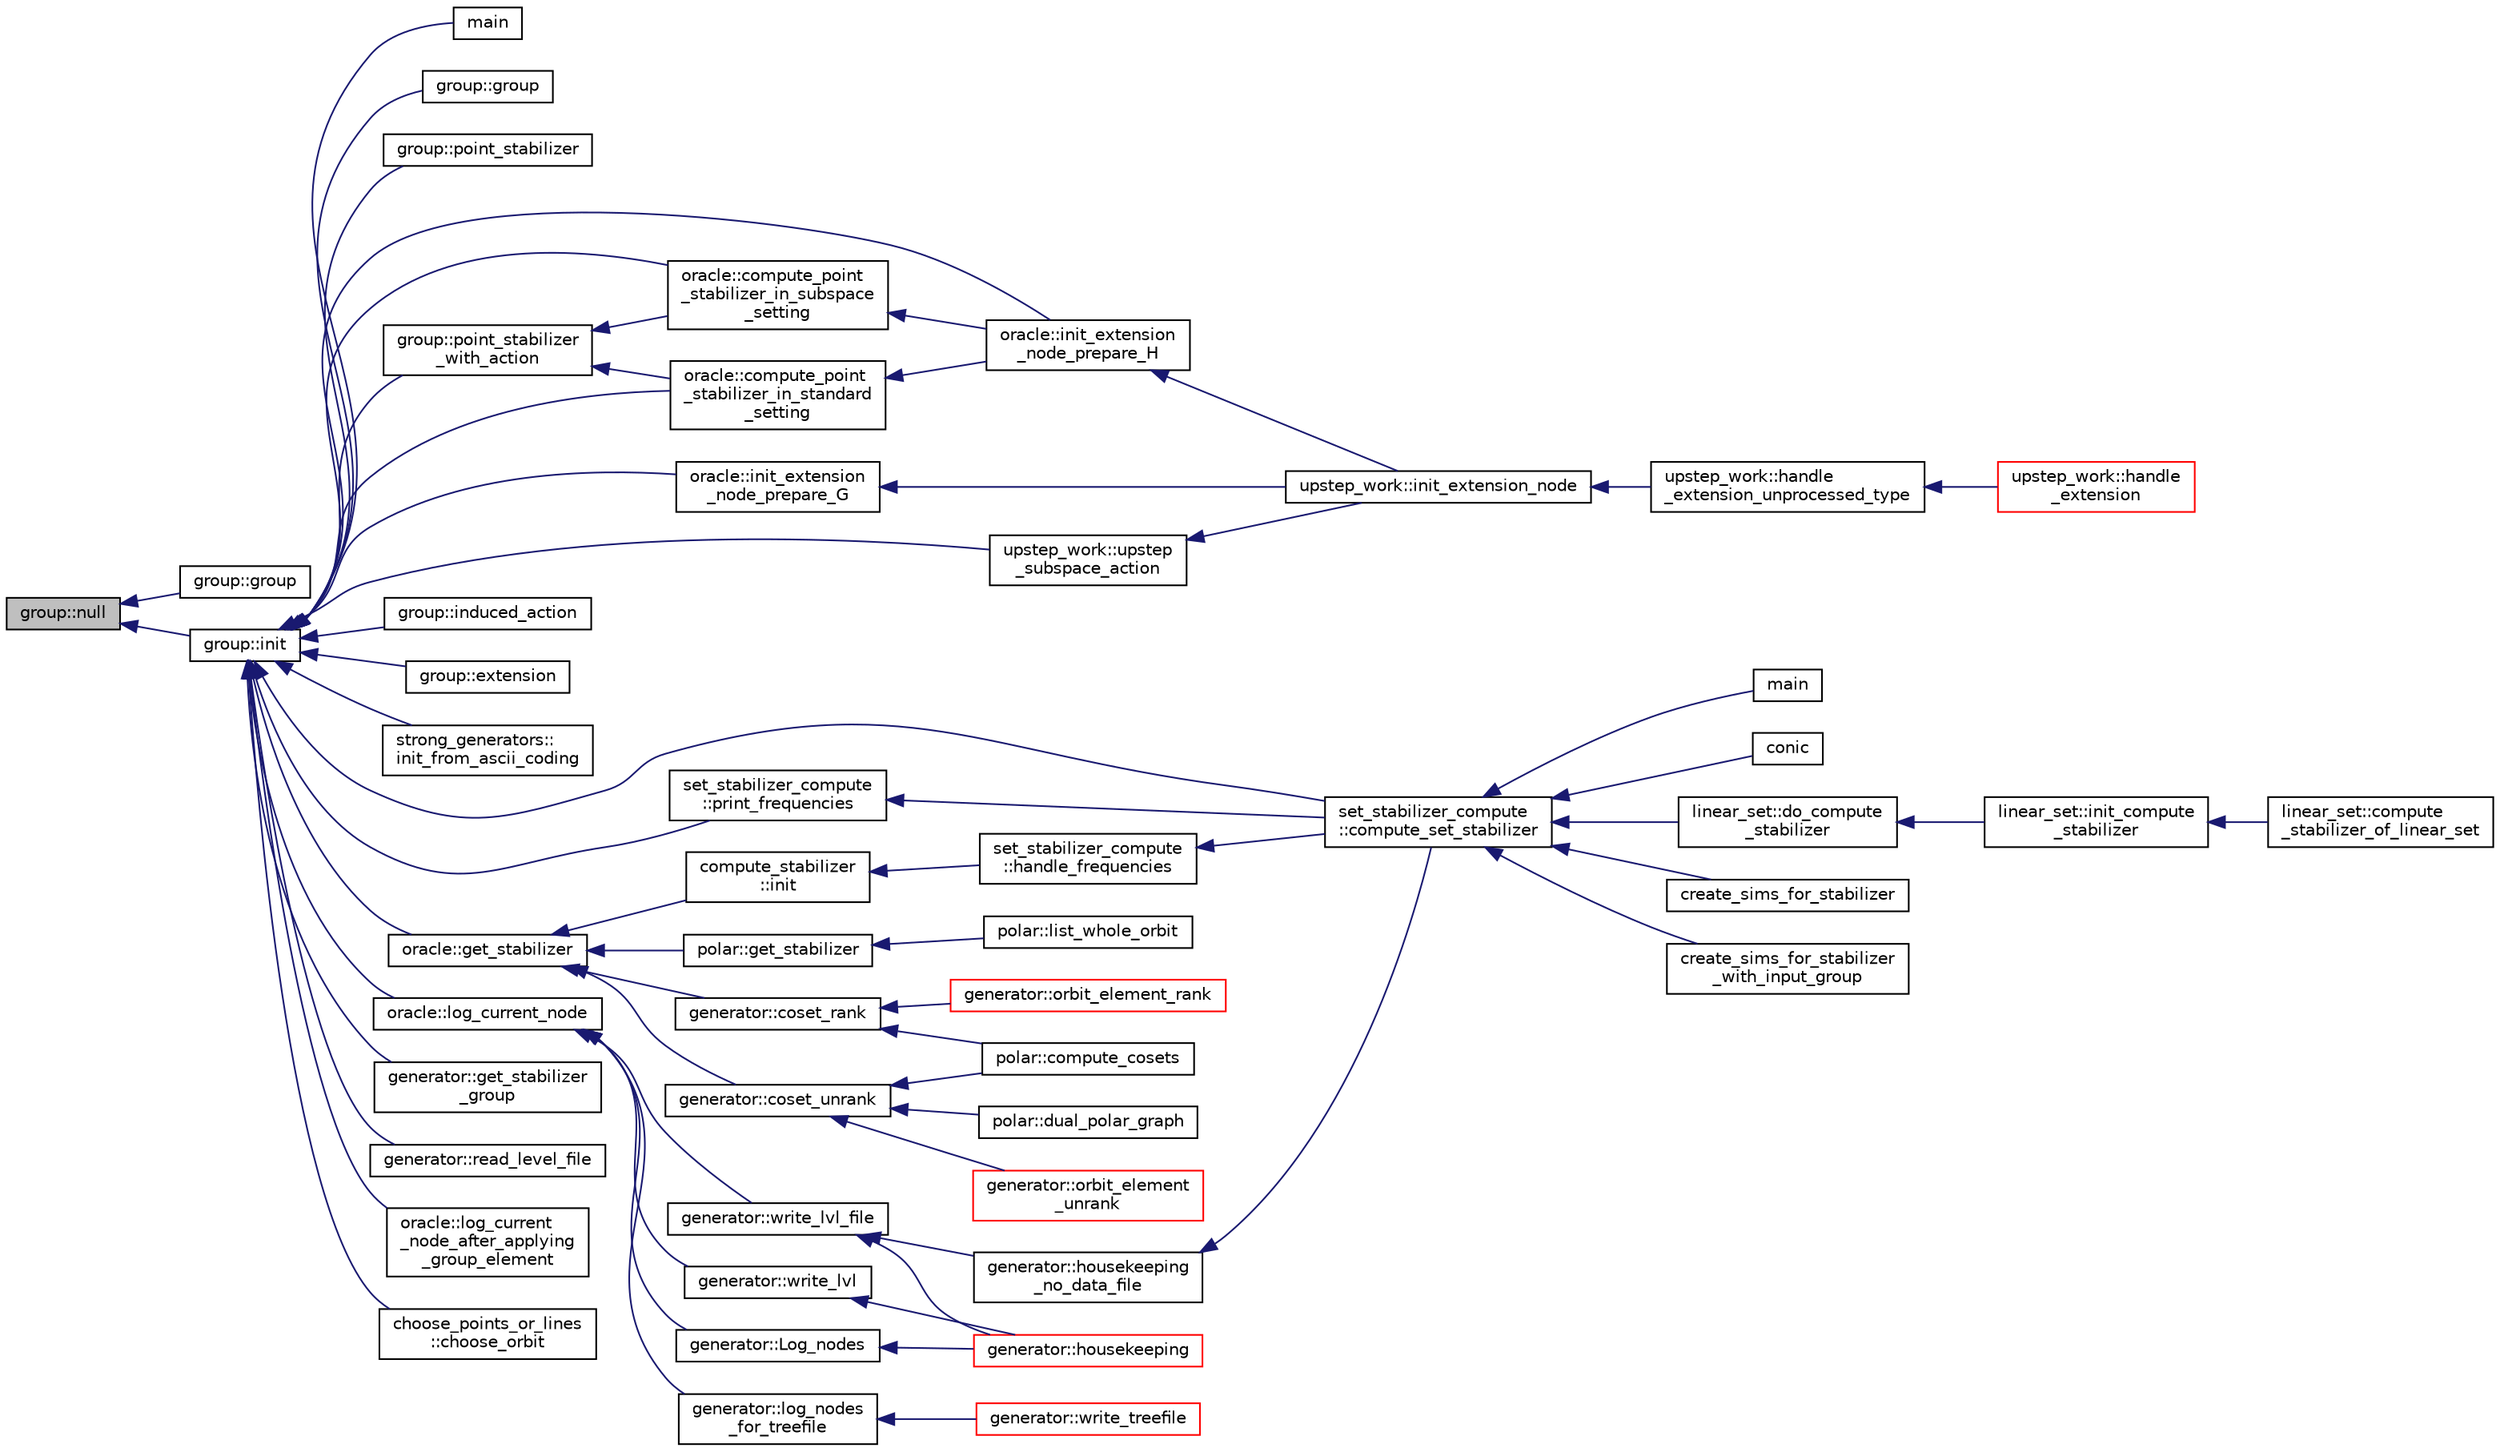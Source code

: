 digraph "group::null"
{
  edge [fontname="Helvetica",fontsize="10",labelfontname="Helvetica",labelfontsize="10"];
  node [fontname="Helvetica",fontsize="10",shape=record];
  rankdir="LR";
  Node1216 [label="group::null",height=0.2,width=0.4,color="black", fillcolor="grey75", style="filled", fontcolor="black"];
  Node1216 -> Node1217 [dir="back",color="midnightblue",fontsize="10",style="solid",fontname="Helvetica"];
  Node1217 [label="group::group",height=0.2,width=0.4,color="black", fillcolor="white", style="filled",URL="$d1/db7/classgroup.html#ad9d5836aea085e5b55ecb077d15a6189"];
  Node1216 -> Node1218 [dir="back",color="midnightblue",fontsize="10",style="solid",fontname="Helvetica"];
  Node1218 [label="group::init",height=0.2,width=0.4,color="black", fillcolor="white", style="filled",URL="$d1/db7/classgroup.html#a9f5de0500658e265332c7f62c0d3962d"];
  Node1218 -> Node1219 [dir="back",color="midnightblue",fontsize="10",style="solid",fontname="Helvetica"];
  Node1219 [label="main",height=0.2,width=0.4,color="black", fillcolor="white", style="filled",URL="$d0/dfc/transpose_8_c.html#a217dbf8b442f20279ea00b898af96f52"];
  Node1218 -> Node1220 [dir="back",color="midnightblue",fontsize="10",style="solid",fontname="Helvetica"];
  Node1220 [label="group::group",height=0.2,width=0.4,color="black", fillcolor="white", style="filled",URL="$d1/db7/classgroup.html#a84a8809f0d07b5ebcd1b8e6273bccc03"];
  Node1218 -> Node1221 [dir="back",color="midnightblue",fontsize="10",style="solid",fontname="Helvetica"];
  Node1221 [label="group::point_stabilizer",height=0.2,width=0.4,color="black", fillcolor="white", style="filled",URL="$d1/db7/classgroup.html#a36f1034ef2d4a7d1e7a5aed426bd4d16"];
  Node1218 -> Node1222 [dir="back",color="midnightblue",fontsize="10",style="solid",fontname="Helvetica"];
  Node1222 [label="group::point_stabilizer\l_with_action",height=0.2,width=0.4,color="black", fillcolor="white", style="filled",URL="$d1/db7/classgroup.html#a4bf09ea3350d11ee1e0757d0a02ac3cc"];
  Node1222 -> Node1223 [dir="back",color="midnightblue",fontsize="10",style="solid",fontname="Helvetica"];
  Node1223 [label="oracle::compute_point\l_stabilizer_in_subspace\l_setting",height=0.2,width=0.4,color="black", fillcolor="white", style="filled",URL="$d7/da7/classoracle.html#ac88b56b30c84a4b5cd9b75869d468025"];
  Node1223 -> Node1224 [dir="back",color="midnightblue",fontsize="10",style="solid",fontname="Helvetica"];
  Node1224 [label="oracle::init_extension\l_node_prepare_H",height=0.2,width=0.4,color="black", fillcolor="white", style="filled",URL="$d7/da7/classoracle.html#a6a121e9674bbd011685430a95dbc1b77"];
  Node1224 -> Node1225 [dir="back",color="midnightblue",fontsize="10",style="solid",fontname="Helvetica"];
  Node1225 [label="upstep_work::init_extension_node",height=0.2,width=0.4,color="black", fillcolor="white", style="filled",URL="$d2/dd6/classupstep__work.html#ad74931a4c6dc97102d405a755433297d"];
  Node1225 -> Node1226 [dir="back",color="midnightblue",fontsize="10",style="solid",fontname="Helvetica"];
  Node1226 [label="upstep_work::handle\l_extension_unprocessed_type",height=0.2,width=0.4,color="black", fillcolor="white", style="filled",URL="$d2/dd6/classupstep__work.html#a4687dfab87eb7d0646cb79008dd3d32d"];
  Node1226 -> Node1227 [dir="back",color="midnightblue",fontsize="10",style="solid",fontname="Helvetica"];
  Node1227 [label="upstep_work::handle\l_extension",height=0.2,width=0.4,color="red", fillcolor="white", style="filled",URL="$d2/dd6/classupstep__work.html#ad8ba22a74e9884f92e11340b24e6a6d6"];
  Node1222 -> Node1298 [dir="back",color="midnightblue",fontsize="10",style="solid",fontname="Helvetica"];
  Node1298 [label="oracle::compute_point\l_stabilizer_in_standard\l_setting",height=0.2,width=0.4,color="black", fillcolor="white", style="filled",URL="$d7/da7/classoracle.html#afa7b2b71cd2ccbb807a740d6e1085982"];
  Node1298 -> Node1224 [dir="back",color="midnightblue",fontsize="10",style="solid",fontname="Helvetica"];
  Node1218 -> Node1299 [dir="back",color="midnightblue",fontsize="10",style="solid",fontname="Helvetica"];
  Node1299 [label="group::induced_action",height=0.2,width=0.4,color="black", fillcolor="white", style="filled",URL="$d1/db7/classgroup.html#af6664c64704eb397874f42ed1ac7fed1"];
  Node1218 -> Node1300 [dir="back",color="midnightblue",fontsize="10",style="solid",fontname="Helvetica"];
  Node1300 [label="group::extension",height=0.2,width=0.4,color="black", fillcolor="white", style="filled",URL="$d1/db7/classgroup.html#a798cd01cad4d5616b67fa456b8b04008"];
  Node1218 -> Node1301 [dir="back",color="midnightblue",fontsize="10",style="solid",fontname="Helvetica"];
  Node1301 [label="strong_generators::\linit_from_ascii_coding",height=0.2,width=0.4,color="black", fillcolor="white", style="filled",URL="$dc/d09/classstrong__generators.html#affe2c3088c70cdb7b5b67b5d9a6b5375"];
  Node1218 -> Node1231 [dir="back",color="midnightblue",fontsize="10",style="solid",fontname="Helvetica"];
  Node1231 [label="set_stabilizer_compute\l::compute_set_stabilizer",height=0.2,width=0.4,color="black", fillcolor="white", style="filled",URL="$d8/dc6/classset__stabilizer__compute.html#ad4f92074322e98c7cd0ed5d4f8486b76"];
  Node1231 -> Node1232 [dir="back",color="midnightblue",fontsize="10",style="solid",fontname="Helvetica"];
  Node1232 [label="main",height=0.2,width=0.4,color="black", fillcolor="white", style="filled",URL="$db/d67/test__hyperoval_8_c.html#a3c04138a5bfe5d72780bb7e82a18e627"];
  Node1231 -> Node1233 [dir="back",color="midnightblue",fontsize="10",style="solid",fontname="Helvetica"];
  Node1233 [label="conic",height=0.2,width=0.4,color="black", fillcolor="white", style="filled",URL="$d4/de8/conic_8_c.html#a96def9474b981a9d5831a9b48d85d652"];
  Node1231 -> Node1234 [dir="back",color="midnightblue",fontsize="10",style="solid",fontname="Helvetica"];
  Node1234 [label="linear_set::do_compute\l_stabilizer",height=0.2,width=0.4,color="black", fillcolor="white", style="filled",URL="$dd/d86/classlinear__set.html#ae8f58ded28fb5370f4459cca42b7463b"];
  Node1234 -> Node1235 [dir="back",color="midnightblue",fontsize="10",style="solid",fontname="Helvetica"];
  Node1235 [label="linear_set::init_compute\l_stabilizer",height=0.2,width=0.4,color="black", fillcolor="white", style="filled",URL="$dd/d86/classlinear__set.html#a0cc3eaec1896fdc977b62e94623b055b"];
  Node1235 -> Node1236 [dir="back",color="midnightblue",fontsize="10",style="solid",fontname="Helvetica"];
  Node1236 [label="linear_set::compute\l_stabilizer_of_linear_set",height=0.2,width=0.4,color="black", fillcolor="white", style="filled",URL="$dd/d86/classlinear__set.html#a098a133edfbaae0fd347a69c50bdbee2"];
  Node1231 -> Node1237 [dir="back",color="midnightblue",fontsize="10",style="solid",fontname="Helvetica"];
  Node1237 [label="create_sims_for_stabilizer",height=0.2,width=0.4,color="black", fillcolor="white", style="filled",URL="$d0/d76/tl__algebra__and__number__theory_8h.html#af2c67d225072549409be710ac3cd30f8"];
  Node1231 -> Node1238 [dir="back",color="midnightblue",fontsize="10",style="solid",fontname="Helvetica"];
  Node1238 [label="create_sims_for_stabilizer\l_with_input_group",height=0.2,width=0.4,color="black", fillcolor="white", style="filled",URL="$d0/d76/tl__algebra__and__number__theory_8h.html#af5482567a8d6ba5c2fe593bf6f7f9a0f"];
  Node1218 -> Node1302 [dir="back",color="midnightblue",fontsize="10",style="solid",fontname="Helvetica"];
  Node1302 [label="set_stabilizer_compute\l::print_frequencies",height=0.2,width=0.4,color="black", fillcolor="white", style="filled",URL="$d8/dc6/classset__stabilizer__compute.html#aaa16ded0007c24b61d16b8ba65c51283"];
  Node1302 -> Node1231 [dir="back",color="midnightblue",fontsize="10",style="solid",fontname="Helvetica"];
  Node1218 -> Node1303 [dir="back",color="midnightblue",fontsize="10",style="solid",fontname="Helvetica"];
  Node1303 [label="generator::get_stabilizer\l_group",height=0.2,width=0.4,color="black", fillcolor="white", style="filled",URL="$d7/d73/classgenerator.html#a1a1ffde2c62084e556850b8142a9152c"];
  Node1218 -> Node1304 [dir="back",color="midnightblue",fontsize="10",style="solid",fontname="Helvetica"];
  Node1304 [label="generator::read_level_file",height=0.2,width=0.4,color="black", fillcolor="white", style="filled",URL="$d7/d73/classgenerator.html#a2f706a252cb52357a8c214972a50c994"];
  Node1218 -> Node1305 [dir="back",color="midnightblue",fontsize="10",style="solid",fontname="Helvetica"];
  Node1305 [label="oracle::init_extension\l_node_prepare_G",height=0.2,width=0.4,color="black", fillcolor="white", style="filled",URL="$d7/da7/classoracle.html#afa9983d0c22028563d6a6b812c888b32"];
  Node1305 -> Node1225 [dir="back",color="midnightblue",fontsize="10",style="solid",fontname="Helvetica"];
  Node1218 -> Node1224 [dir="back",color="midnightblue",fontsize="10",style="solid",fontname="Helvetica"];
  Node1218 -> Node1223 [dir="back",color="midnightblue",fontsize="10",style="solid",fontname="Helvetica"];
  Node1218 -> Node1298 [dir="back",color="midnightblue",fontsize="10",style="solid",fontname="Helvetica"];
  Node1218 -> Node1306 [dir="back",color="midnightblue",fontsize="10",style="solid",fontname="Helvetica"];
  Node1306 [label="oracle::get_stabilizer",height=0.2,width=0.4,color="black", fillcolor="white", style="filled",URL="$d7/da7/classoracle.html#a66344906577c7688e2e5f3d0c5748d2c"];
  Node1306 -> Node1307 [dir="back",color="midnightblue",fontsize="10",style="solid",fontname="Helvetica"];
  Node1307 [label="polar::get_stabilizer",height=0.2,width=0.4,color="black", fillcolor="white", style="filled",URL="$da/d1c/classpolar.html#a02d21f42aa46c13add56aa88fb33ed81"];
  Node1307 -> Node1308 [dir="back",color="midnightblue",fontsize="10",style="solid",fontname="Helvetica"];
  Node1308 [label="polar::list_whole_orbit",height=0.2,width=0.4,color="black", fillcolor="white", style="filled",URL="$da/d1c/classpolar.html#a26f04b7c75e45604ab772931ed2916fd"];
  Node1306 -> Node1309 [dir="back",color="midnightblue",fontsize="10",style="solid",fontname="Helvetica"];
  Node1309 [label="compute_stabilizer\l::init",height=0.2,width=0.4,color="black", fillcolor="white", style="filled",URL="$d8/d30/classcompute__stabilizer.html#a36a1729430f317a65559220a8206a7d7"];
  Node1309 -> Node1310 [dir="back",color="midnightblue",fontsize="10",style="solid",fontname="Helvetica"];
  Node1310 [label="set_stabilizer_compute\l::handle_frequencies",height=0.2,width=0.4,color="black", fillcolor="white", style="filled",URL="$d8/dc6/classset__stabilizer__compute.html#a247c31bc3f19f22dadbfd7607cbaaa78"];
  Node1310 -> Node1231 [dir="back",color="midnightblue",fontsize="10",style="solid",fontname="Helvetica"];
  Node1306 -> Node1311 [dir="back",color="midnightblue",fontsize="10",style="solid",fontname="Helvetica"];
  Node1311 [label="generator::coset_unrank",height=0.2,width=0.4,color="black", fillcolor="white", style="filled",URL="$d7/d73/classgenerator.html#a489f02ee804f130f666029a46020aaf6"];
  Node1311 -> Node1312 [dir="back",color="midnightblue",fontsize="10",style="solid",fontname="Helvetica"];
  Node1312 [label="polar::compute_cosets",height=0.2,width=0.4,color="black", fillcolor="white", style="filled",URL="$da/d1c/classpolar.html#a1fae83636607982bad299fd84380fc40"];
  Node1311 -> Node1313 [dir="back",color="midnightblue",fontsize="10",style="solid",fontname="Helvetica"];
  Node1313 [label="polar::dual_polar_graph",height=0.2,width=0.4,color="black", fillcolor="white", style="filled",URL="$da/d1c/classpolar.html#a6e5e2b0d9d3447cac72cb82ce3d2e9e5"];
  Node1311 -> Node1314 [dir="back",color="midnightblue",fontsize="10",style="solid",fontname="Helvetica"];
  Node1314 [label="generator::orbit_element\l_unrank",height=0.2,width=0.4,color="red", fillcolor="white", style="filled",URL="$d7/d73/classgenerator.html#a26a8d0b1964170e19dcbd37fa0a4957f"];
  Node1306 -> Node1330 [dir="back",color="midnightblue",fontsize="10",style="solid",fontname="Helvetica"];
  Node1330 [label="generator::coset_rank",height=0.2,width=0.4,color="black", fillcolor="white", style="filled",URL="$d7/d73/classgenerator.html#aee00240c0ae71885dd9d23b5423c56d9"];
  Node1330 -> Node1312 [dir="back",color="midnightblue",fontsize="10",style="solid",fontname="Helvetica"];
  Node1330 -> Node1331 [dir="back",color="midnightblue",fontsize="10",style="solid",fontname="Helvetica"];
  Node1331 [label="generator::orbit_element_rank",height=0.2,width=0.4,color="red", fillcolor="white", style="filled",URL="$d7/d73/classgenerator.html#a98e10a923dffa737fdb6ebc703d53fae"];
  Node1218 -> Node1333 [dir="back",color="midnightblue",fontsize="10",style="solid",fontname="Helvetica"];
  Node1333 [label="oracle::log_current_node",height=0.2,width=0.4,color="black", fillcolor="white", style="filled",URL="$d7/da7/classoracle.html#a51f9cd387e52812e9a67f4d9cfcca603"];
  Node1333 -> Node1334 [dir="back",color="midnightblue",fontsize="10",style="solid",fontname="Helvetica"];
  Node1334 [label="generator::write_lvl_file",height=0.2,width=0.4,color="black", fillcolor="white", style="filled",URL="$d7/d73/classgenerator.html#a3d343cf5a5831b03d1bda3d89b1dd935"];
  Node1334 -> Node1335 [dir="back",color="midnightblue",fontsize="10",style="solid",fontname="Helvetica"];
  Node1335 [label="generator::housekeeping",height=0.2,width=0.4,color="red", fillcolor="white", style="filled",URL="$d7/d73/classgenerator.html#aaf2bd92e8f74eb9fbc3244a6dde6f78c"];
  Node1334 -> Node1336 [dir="back",color="midnightblue",fontsize="10",style="solid",fontname="Helvetica"];
  Node1336 [label="generator::housekeeping\l_no_data_file",height=0.2,width=0.4,color="black", fillcolor="white", style="filled",URL="$d7/d73/classgenerator.html#a6c09d8dc65abd5c79f3310e8293a56d8"];
  Node1336 -> Node1231 [dir="back",color="midnightblue",fontsize="10",style="solid",fontname="Helvetica"];
  Node1333 -> Node1337 [dir="back",color="midnightblue",fontsize="10",style="solid",fontname="Helvetica"];
  Node1337 [label="generator::write_lvl",height=0.2,width=0.4,color="black", fillcolor="white", style="filled",URL="$d7/d73/classgenerator.html#a4427cbf38ba677033cea15f1ca62cce0"];
  Node1337 -> Node1335 [dir="back",color="midnightblue",fontsize="10",style="solid",fontname="Helvetica"];
  Node1333 -> Node1338 [dir="back",color="midnightblue",fontsize="10",style="solid",fontname="Helvetica"];
  Node1338 [label="generator::log_nodes\l_for_treefile",height=0.2,width=0.4,color="black", fillcolor="white", style="filled",URL="$d7/d73/classgenerator.html#af759fd46cd675616d4816dddf6cdcab6"];
  Node1338 -> Node1339 [dir="back",color="midnightblue",fontsize="10",style="solid",fontname="Helvetica"];
  Node1339 [label="generator::write_treefile",height=0.2,width=0.4,color="red", fillcolor="white", style="filled",URL="$d7/d73/classgenerator.html#a5c684cbe4faa75f676549200c475f5c3"];
  Node1333 -> Node1341 [dir="back",color="midnightblue",fontsize="10",style="solid",fontname="Helvetica"];
  Node1341 [label="generator::Log_nodes",height=0.2,width=0.4,color="black", fillcolor="white", style="filled",URL="$d7/d73/classgenerator.html#ae9af20d24cee32bf11fe6cb9f9d8cfdf"];
  Node1341 -> Node1335 [dir="back",color="midnightblue",fontsize="10",style="solid",fontname="Helvetica"];
  Node1218 -> Node1342 [dir="back",color="midnightblue",fontsize="10",style="solid",fontname="Helvetica"];
  Node1342 [label="oracle::log_current\l_node_after_applying\l_group_element",height=0.2,width=0.4,color="black", fillcolor="white", style="filled",URL="$d7/da7/classoracle.html#a83654fe90c42572ee993416b5d1c4cb5"];
  Node1218 -> Node1343 [dir="back",color="midnightblue",fontsize="10",style="solid",fontname="Helvetica"];
  Node1343 [label="upstep_work::upstep\l_subspace_action",height=0.2,width=0.4,color="black", fillcolor="white", style="filled",URL="$d2/dd6/classupstep__work.html#afd45c862c93f460a2e523f074d024529"];
  Node1343 -> Node1225 [dir="back",color="midnightblue",fontsize="10",style="solid",fontname="Helvetica"];
  Node1218 -> Node1344 [dir="back",color="midnightblue",fontsize="10",style="solid",fontname="Helvetica"];
  Node1344 [label="choose_points_or_lines\l::choose_orbit",height=0.2,width=0.4,color="black", fillcolor="white", style="filled",URL="$d6/d75/classchoose__points__or__lines.html#a17def7dc2b9407b483d887fb24fab74d"];
}
